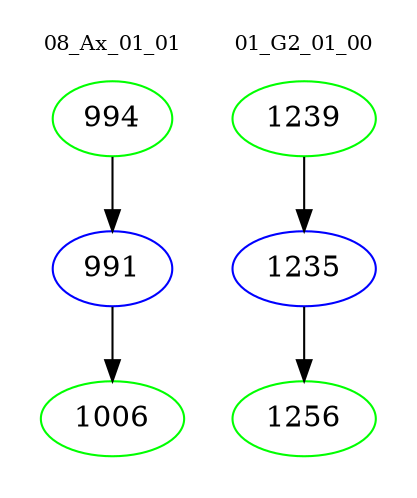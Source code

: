 digraph{
subgraph cluster_0 {
color = white
label = "08_Ax_01_01";
fontsize=10;
T0_994 [label="994", color="green"]
T0_994 -> T0_991 [color="black"]
T0_991 [label="991", color="blue"]
T0_991 -> T0_1006 [color="black"]
T0_1006 [label="1006", color="green"]
}
subgraph cluster_1 {
color = white
label = "01_G2_01_00";
fontsize=10;
T1_1239 [label="1239", color="green"]
T1_1239 -> T1_1235 [color="black"]
T1_1235 [label="1235", color="blue"]
T1_1235 -> T1_1256 [color="black"]
T1_1256 [label="1256", color="green"]
}
}
